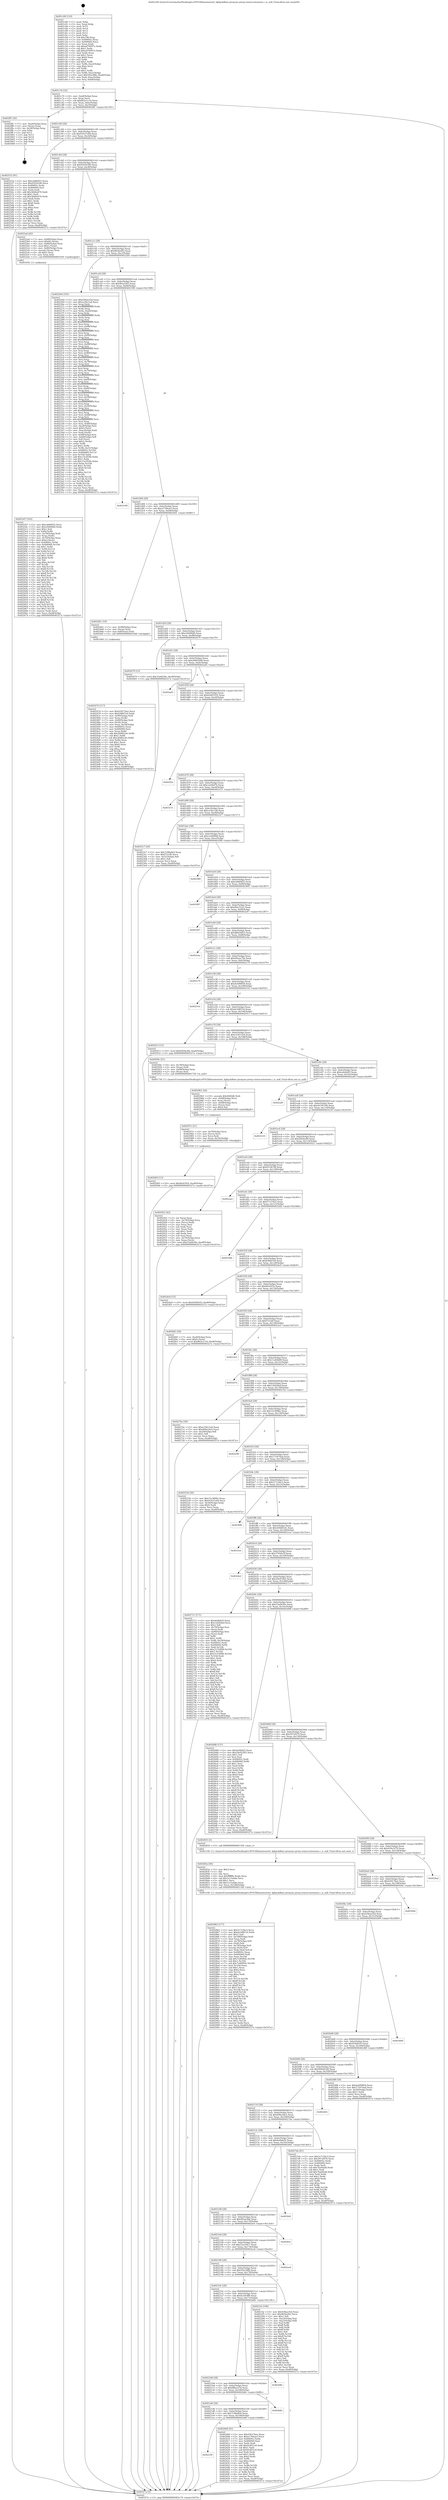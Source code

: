 digraph "0x401c00" {
  label = "0x401c00 (/mnt/c/Users/mathe/Desktop/tcc/POCII/binaries/extr_kphp-kdbmc-proxymc-proxy-statsx-extension.c_is_null_Final-ollvm.out::main(0))"
  labelloc = "t"
  node[shape=record]

  Entry [label="",width=0.3,height=0.3,shape=circle,fillcolor=black,style=filled]
  "0x401c74" [label="{
     0x401c74 [32]\l
     | [instrs]\l
     &nbsp;&nbsp;0x401c74 \<+6\>: mov -0xa8(%rbp),%eax\l
     &nbsp;&nbsp;0x401c7a \<+2\>: mov %eax,%ecx\l
     &nbsp;&nbsp;0x401c7c \<+6\>: sub $0x862e1c16,%ecx\l
     &nbsp;&nbsp;0x401c82 \<+6\>: mov %eax,-0xbc(%rbp)\l
     &nbsp;&nbsp;0x401c88 \<+6\>: mov %ecx,-0xc0(%rbp)\l
     &nbsp;&nbsp;0x401c8e \<+6\>: je 0000000000402ff1 \<main+0x13f1\>\l
  }"]
  "0x402ff1" [label="{
     0x402ff1 [24]\l
     | [instrs]\l
     &nbsp;&nbsp;0x402ff1 \<+7\>: mov -0xa0(%rbp),%rax\l
     &nbsp;&nbsp;0x402ff8 \<+2\>: mov (%rax),%eax\l
     &nbsp;&nbsp;0x402ffa \<+4\>: lea -0x28(%rbp),%rsp\l
     &nbsp;&nbsp;0x402ffe \<+1\>: pop %rbx\l
     &nbsp;&nbsp;0x402fff \<+2\>: pop %r12\l
     &nbsp;&nbsp;0x403001 \<+2\>: pop %r13\l
     &nbsp;&nbsp;0x403003 \<+2\>: pop %r14\l
     &nbsp;&nbsp;0x403005 \<+2\>: pop %r15\l
     &nbsp;&nbsp;0x403007 \<+1\>: pop %rbp\l
     &nbsp;&nbsp;0x403008 \<+1\>: ret\l
  }"]
  "0x401c94" [label="{
     0x401c94 [28]\l
     | [instrs]\l
     &nbsp;&nbsp;0x401c94 \<+5\>: jmp 0000000000401c99 \<main+0x99\>\l
     &nbsp;&nbsp;0x401c99 \<+6\>: mov -0xbc(%rbp),%eax\l
     &nbsp;&nbsp;0x401c9f \<+5\>: sub $0x91627a04,%eax\l
     &nbsp;&nbsp;0x401ca4 \<+6\>: mov %eax,-0xc4(%rbp)\l
     &nbsp;&nbsp;0x401caa \<+6\>: je 0000000000402552 \<main+0x952\>\l
  }"]
  Exit [label="",width=0.3,height=0.3,shape=circle,fillcolor=black,style=filled,peripheries=2]
  "0x402552" [label="{
     0x402552 [91]\l
     | [instrs]\l
     &nbsp;&nbsp;0x402552 \<+5\>: mov $0xcdd60f25,%eax\l
     &nbsp;&nbsp;0x402557 \<+5\>: mov $0x92f34180,%ecx\l
     &nbsp;&nbsp;0x40255c \<+7\>: mov 0x40605c,%edx\l
     &nbsp;&nbsp;0x402563 \<+7\>: mov 0x406060,%esi\l
     &nbsp;&nbsp;0x40256a \<+2\>: mov %edx,%edi\l
     &nbsp;&nbsp;0x40256c \<+6\>: add $0x3d44e670,%edi\l
     &nbsp;&nbsp;0x402572 \<+3\>: sub $0x1,%edi\l
     &nbsp;&nbsp;0x402575 \<+6\>: sub $0x3d44e670,%edi\l
     &nbsp;&nbsp;0x40257b \<+3\>: imul %edi,%edx\l
     &nbsp;&nbsp;0x40257e \<+3\>: and $0x1,%edx\l
     &nbsp;&nbsp;0x402581 \<+3\>: cmp $0x0,%edx\l
     &nbsp;&nbsp;0x402584 \<+4\>: sete %r8b\l
     &nbsp;&nbsp;0x402588 \<+3\>: cmp $0xa,%esi\l
     &nbsp;&nbsp;0x40258b \<+4\>: setl %r9b\l
     &nbsp;&nbsp;0x40258f \<+3\>: mov %r8b,%r10b\l
     &nbsp;&nbsp;0x402592 \<+3\>: and %r9b,%r10b\l
     &nbsp;&nbsp;0x402595 \<+3\>: xor %r9b,%r8b\l
     &nbsp;&nbsp;0x402598 \<+3\>: or %r8b,%r10b\l
     &nbsp;&nbsp;0x40259b \<+4\>: test $0x1,%r10b\l
     &nbsp;&nbsp;0x40259f \<+3\>: cmovne %ecx,%eax\l
     &nbsp;&nbsp;0x4025a2 \<+6\>: mov %eax,-0xa8(%rbp)\l
     &nbsp;&nbsp;0x4025a8 \<+5\>: jmp 000000000040327a \<main+0x167a\>\l
  }"]
  "0x401cb0" [label="{
     0x401cb0 [28]\l
     | [instrs]\l
     &nbsp;&nbsp;0x401cb0 \<+5\>: jmp 0000000000401cb5 \<main+0xb5\>\l
     &nbsp;&nbsp;0x401cb5 \<+6\>: mov -0xbc(%rbp),%eax\l
     &nbsp;&nbsp;0x401cbb \<+5\>: sub $0x92f34180,%eax\l
     &nbsp;&nbsp;0x401cc0 \<+6\>: mov %eax,-0xc8(%rbp)\l
     &nbsp;&nbsp;0x401cc6 \<+6\>: je 00000000004025ad \<main+0x9ad\>\l
  }"]
  "0x402993" [label="{
     0x402993 [15]\l
     | [instrs]\l
     &nbsp;&nbsp;0x402993 \<+10\>: movl $0xfdc63f1b,-0xa8(%rbp)\l
     &nbsp;&nbsp;0x40299d \<+5\>: jmp 000000000040327a \<main+0x167a\>\l
  }"]
  "0x4025ad" [label="{
     0x4025ad [42]\l
     | [instrs]\l
     &nbsp;&nbsp;0x4025ad \<+7\>: mov -0x88(%rbp),%rax\l
     &nbsp;&nbsp;0x4025b4 \<+6\>: movl $0x64,(%rax)\l
     &nbsp;&nbsp;0x4025ba \<+4\>: mov -0x80(%rbp),%rax\l
     &nbsp;&nbsp;0x4025be \<+6\>: movl $0x1,(%rax)\l
     &nbsp;&nbsp;0x4025c4 \<+4\>: mov -0x80(%rbp),%rax\l
     &nbsp;&nbsp;0x4025c8 \<+3\>: movslq (%rax),%rax\l
     &nbsp;&nbsp;0x4025cb \<+4\>: shl $0x2,%rax\l
     &nbsp;&nbsp;0x4025cf \<+3\>: mov %rax,%rdi\l
     &nbsp;&nbsp;0x4025d2 \<+5\>: call 0000000000401050 \<malloc@plt\>\l
     | [calls]\l
     &nbsp;&nbsp;0x401050 \{1\} (unknown)\l
  }"]
  "0x401ccc" [label="{
     0x401ccc [28]\l
     | [instrs]\l
     &nbsp;&nbsp;0x401ccc \<+5\>: jmp 0000000000401cd1 \<main+0xd1\>\l
     &nbsp;&nbsp;0x401cd1 \<+6\>: mov -0xbc(%rbp),%eax\l
     &nbsp;&nbsp;0x401cd7 \<+5\>: sub $0x9b5bef42,%eax\l
     &nbsp;&nbsp;0x401cdc \<+6\>: mov %eax,-0xcc(%rbp)\l
     &nbsp;&nbsp;0x401ce2 \<+6\>: je 0000000000402264 \<main+0x664\>\l
  }"]
  "0x40297e" [label="{
     0x40297e [21]\l
     | [instrs]\l
     &nbsp;&nbsp;0x40297e \<+4\>: mov -0x78(%rbp),%rcx\l
     &nbsp;&nbsp;0x402982 \<+3\>: mov (%rcx),%rcx\l
     &nbsp;&nbsp;0x402985 \<+3\>: mov %rcx,%rdi\l
     &nbsp;&nbsp;0x402988 \<+6\>: mov %eax,-0x18c(%rbp)\l
     &nbsp;&nbsp;0x40298e \<+5\>: call 0000000000401030 \<free@plt\>\l
     | [calls]\l
     &nbsp;&nbsp;0x401030 \{1\} (unknown)\l
  }"]
  "0x402264" [label="{
     0x402264 [355]\l
     | [instrs]\l
     &nbsp;&nbsp;0x402264 \<+5\>: mov $0x438aa35d,%eax\l
     &nbsp;&nbsp;0x402269 \<+5\>: mov $0xca3bc1a8,%ecx\l
     &nbsp;&nbsp;0x40226e \<+3\>: mov %rsp,%rdx\l
     &nbsp;&nbsp;0x402271 \<+4\>: add $0xfffffffffffffff0,%rdx\l
     &nbsp;&nbsp;0x402275 \<+3\>: mov %rdx,%rsp\l
     &nbsp;&nbsp;0x402278 \<+7\>: mov %rdx,-0xa0(%rbp)\l
     &nbsp;&nbsp;0x40227f \<+3\>: mov %rsp,%rdx\l
     &nbsp;&nbsp;0x402282 \<+4\>: add $0xfffffffffffffff0,%rdx\l
     &nbsp;&nbsp;0x402286 \<+3\>: mov %rdx,%rsp\l
     &nbsp;&nbsp;0x402289 \<+3\>: mov %rsp,%rsi\l
     &nbsp;&nbsp;0x40228c \<+4\>: add $0xfffffffffffffff0,%rsi\l
     &nbsp;&nbsp;0x402290 \<+3\>: mov %rsi,%rsp\l
     &nbsp;&nbsp;0x402293 \<+7\>: mov %rsi,-0x98(%rbp)\l
     &nbsp;&nbsp;0x40229a \<+3\>: mov %rsp,%rsi\l
     &nbsp;&nbsp;0x40229d \<+4\>: add $0xfffffffffffffff0,%rsi\l
     &nbsp;&nbsp;0x4022a1 \<+3\>: mov %rsi,%rsp\l
     &nbsp;&nbsp;0x4022a4 \<+7\>: mov %rsi,-0x90(%rbp)\l
     &nbsp;&nbsp;0x4022ab \<+3\>: mov %rsp,%rsi\l
     &nbsp;&nbsp;0x4022ae \<+4\>: add $0xfffffffffffffff0,%rsi\l
     &nbsp;&nbsp;0x4022b2 \<+3\>: mov %rsi,%rsp\l
     &nbsp;&nbsp;0x4022b5 \<+7\>: mov %rsi,-0x88(%rbp)\l
     &nbsp;&nbsp;0x4022bc \<+3\>: mov %rsp,%rsi\l
     &nbsp;&nbsp;0x4022bf \<+4\>: add $0xfffffffffffffff0,%rsi\l
     &nbsp;&nbsp;0x4022c3 \<+3\>: mov %rsi,%rsp\l
     &nbsp;&nbsp;0x4022c6 \<+4\>: mov %rsi,-0x80(%rbp)\l
     &nbsp;&nbsp;0x4022ca \<+3\>: mov %rsp,%rsi\l
     &nbsp;&nbsp;0x4022cd \<+4\>: add $0xfffffffffffffff0,%rsi\l
     &nbsp;&nbsp;0x4022d1 \<+3\>: mov %rsi,%rsp\l
     &nbsp;&nbsp;0x4022d4 \<+4\>: mov %rsi,-0x78(%rbp)\l
     &nbsp;&nbsp;0x4022d8 \<+3\>: mov %rsp,%rsi\l
     &nbsp;&nbsp;0x4022db \<+4\>: add $0xfffffffffffffff0,%rsi\l
     &nbsp;&nbsp;0x4022df \<+3\>: mov %rsi,%rsp\l
     &nbsp;&nbsp;0x4022e2 \<+4\>: mov %rsi,-0x70(%rbp)\l
     &nbsp;&nbsp;0x4022e6 \<+3\>: mov %rsp,%rsi\l
     &nbsp;&nbsp;0x4022e9 \<+4\>: add $0xfffffffffffffff0,%rsi\l
     &nbsp;&nbsp;0x4022ed \<+3\>: mov %rsi,%rsp\l
     &nbsp;&nbsp;0x4022f0 \<+4\>: mov %rsi,-0x68(%rbp)\l
     &nbsp;&nbsp;0x4022f4 \<+3\>: mov %rsp,%rsi\l
     &nbsp;&nbsp;0x4022f7 \<+4\>: add $0xfffffffffffffff0,%rsi\l
     &nbsp;&nbsp;0x4022fb \<+3\>: mov %rsi,%rsp\l
     &nbsp;&nbsp;0x4022fe \<+4\>: mov %rsi,-0x60(%rbp)\l
     &nbsp;&nbsp;0x402302 \<+3\>: mov %rsp,%rsi\l
     &nbsp;&nbsp;0x402305 \<+4\>: add $0xfffffffffffffff0,%rsi\l
     &nbsp;&nbsp;0x402309 \<+3\>: mov %rsi,%rsp\l
     &nbsp;&nbsp;0x40230c \<+4\>: mov %rsi,-0x58(%rbp)\l
     &nbsp;&nbsp;0x402310 \<+3\>: mov %rsp,%rsi\l
     &nbsp;&nbsp;0x402313 \<+4\>: add $0xfffffffffffffff0,%rsi\l
     &nbsp;&nbsp;0x402317 \<+3\>: mov %rsi,%rsp\l
     &nbsp;&nbsp;0x40231a \<+4\>: mov %rsi,-0x50(%rbp)\l
     &nbsp;&nbsp;0x40231e \<+3\>: mov %rsp,%rsi\l
     &nbsp;&nbsp;0x402321 \<+4\>: add $0xfffffffffffffff0,%rsi\l
     &nbsp;&nbsp;0x402325 \<+3\>: mov %rsi,%rsp\l
     &nbsp;&nbsp;0x402328 \<+4\>: mov %rsi,-0x48(%rbp)\l
     &nbsp;&nbsp;0x40232c \<+3\>: mov %rsp,%rsi\l
     &nbsp;&nbsp;0x40232f \<+4\>: add $0xfffffffffffffff0,%rsi\l
     &nbsp;&nbsp;0x402333 \<+3\>: mov %rsi,%rsp\l
     &nbsp;&nbsp;0x402336 \<+4\>: mov %rsi,-0x40(%rbp)\l
     &nbsp;&nbsp;0x40233a \<+7\>: mov -0xa0(%rbp),%rsi\l
     &nbsp;&nbsp;0x402341 \<+6\>: movl $0x0,(%rsi)\l
     &nbsp;&nbsp;0x402347 \<+6\>: mov -0xac(%rbp),%edi\l
     &nbsp;&nbsp;0x40234d \<+2\>: mov %edi,(%rdx)\l
     &nbsp;&nbsp;0x40234f \<+7\>: mov -0x98(%rbp),%rsi\l
     &nbsp;&nbsp;0x402356 \<+7\>: mov -0xb8(%rbp),%r8\l
     &nbsp;&nbsp;0x40235d \<+3\>: mov %r8,(%rsi)\l
     &nbsp;&nbsp;0x402360 \<+3\>: cmpl $0x2,(%rdx)\l
     &nbsp;&nbsp;0x402363 \<+4\>: setne %r9b\l
     &nbsp;&nbsp;0x402367 \<+4\>: and $0x1,%r9b\l
     &nbsp;&nbsp;0x40236b \<+4\>: mov %r9b,-0x31(%rbp)\l
     &nbsp;&nbsp;0x40236f \<+8\>: mov 0x40605c,%r10d\l
     &nbsp;&nbsp;0x402377 \<+8\>: mov 0x406060,%r11d\l
     &nbsp;&nbsp;0x40237f \<+3\>: mov %r10d,%ebx\l
     &nbsp;&nbsp;0x402382 \<+6\>: add $0x13e2f24b,%ebx\l
     &nbsp;&nbsp;0x402388 \<+3\>: sub $0x1,%ebx\l
     &nbsp;&nbsp;0x40238b \<+6\>: sub $0x13e2f24b,%ebx\l
     &nbsp;&nbsp;0x402391 \<+4\>: imul %ebx,%r10d\l
     &nbsp;&nbsp;0x402395 \<+4\>: and $0x1,%r10d\l
     &nbsp;&nbsp;0x402399 \<+4\>: cmp $0x0,%r10d\l
     &nbsp;&nbsp;0x40239d \<+4\>: sete %r9b\l
     &nbsp;&nbsp;0x4023a1 \<+4\>: cmp $0xa,%r11d\l
     &nbsp;&nbsp;0x4023a5 \<+4\>: setl %r14b\l
     &nbsp;&nbsp;0x4023a9 \<+3\>: mov %r9b,%r15b\l
     &nbsp;&nbsp;0x4023ac \<+3\>: and %r14b,%r15b\l
     &nbsp;&nbsp;0x4023af \<+3\>: xor %r14b,%r9b\l
     &nbsp;&nbsp;0x4023b2 \<+3\>: or %r9b,%r15b\l
     &nbsp;&nbsp;0x4023b5 \<+4\>: test $0x1,%r15b\l
     &nbsp;&nbsp;0x4023b9 \<+3\>: cmovne %ecx,%eax\l
     &nbsp;&nbsp;0x4023bc \<+6\>: mov %eax,-0xa8(%rbp)\l
     &nbsp;&nbsp;0x4023c2 \<+5\>: jmp 000000000040327a \<main+0x167a\>\l
  }"]
  "0x401ce8" [label="{
     0x401ce8 [28]\l
     | [instrs]\l
     &nbsp;&nbsp;0x401ce8 \<+5\>: jmp 0000000000401ced \<main+0xed\>\l
     &nbsp;&nbsp;0x401ced \<+6\>: mov -0xbc(%rbp),%eax\l
     &nbsp;&nbsp;0x401cf3 \<+5\>: sub $0x9fca3263,%eax\l
     &nbsp;&nbsp;0x401cf8 \<+6\>: mov %eax,-0xd0(%rbp)\l
     &nbsp;&nbsp;0x401cfe \<+6\>: je 0000000000403198 \<main+0x1598\>\l
  }"]
  "0x402961" [label="{
     0x402961 [29]\l
     | [instrs]\l
     &nbsp;&nbsp;0x402961 \<+10\>: movabs $0x4040d6,%rdi\l
     &nbsp;&nbsp;0x40296b \<+4\>: mov -0x68(%rbp),%rcx\l
     &nbsp;&nbsp;0x40296f \<+2\>: mov %eax,(%rcx)\l
     &nbsp;&nbsp;0x402971 \<+4\>: mov -0x68(%rbp),%rcx\l
     &nbsp;&nbsp;0x402975 \<+2\>: mov (%rcx),%esi\l
     &nbsp;&nbsp;0x402977 \<+2\>: mov $0x0,%al\l
     &nbsp;&nbsp;0x402979 \<+5\>: call 0000000000401040 \<printf@plt\>\l
     | [calls]\l
     &nbsp;&nbsp;0x401040 \{1\} (unknown)\l
  }"]
  "0x403198" [label="{
     0x403198\l
  }", style=dashed]
  "0x401d04" [label="{
     0x401d04 [28]\l
     | [instrs]\l
     &nbsp;&nbsp;0x401d04 \<+5\>: jmp 0000000000401d09 \<main+0x109\>\l
     &nbsp;&nbsp;0x401d09 \<+6\>: mov -0xbc(%rbp),%eax\l
     &nbsp;&nbsp;0x401d0f \<+5\>: sub $0xa1784aa3,%eax\l
     &nbsp;&nbsp;0x401d14 \<+6\>: mov %eax,-0xd4(%rbp)\l
     &nbsp;&nbsp;0x401d1a \<+6\>: je 0000000000402461 \<main+0x861\>\l
  }"]
  "0x402862" [label="{
     0x402862 [177]\l
     | [instrs]\l
     &nbsp;&nbsp;0x402862 \<+5\>: mov $0x217c5bc3,%ecx\l
     &nbsp;&nbsp;0x402867 \<+5\>: mov $0xde3d8514,%edx\l
     &nbsp;&nbsp;0x40286c \<+3\>: mov $0x1,%sil\l
     &nbsp;&nbsp;0x40286f \<+6\>: mov -0x188(%rbp),%edi\l
     &nbsp;&nbsp;0x402875 \<+3\>: imul %eax,%edi\l
     &nbsp;&nbsp;0x402878 \<+4\>: mov -0x78(%rbp),%r8\l
     &nbsp;&nbsp;0x40287c \<+3\>: mov (%r8),%r8\l
     &nbsp;&nbsp;0x40287f \<+4\>: mov -0x70(%rbp),%r9\l
     &nbsp;&nbsp;0x402883 \<+3\>: movslq (%r9),%r9\l
     &nbsp;&nbsp;0x402886 \<+4\>: mov %edi,(%r8,%r9,4)\l
     &nbsp;&nbsp;0x40288a \<+7\>: mov 0x40605c,%eax\l
     &nbsp;&nbsp;0x402891 \<+7\>: mov 0x406060,%edi\l
     &nbsp;&nbsp;0x402898 \<+3\>: mov %eax,%r10d\l
     &nbsp;&nbsp;0x40289b \<+7\>: add $0x7cd0904c,%r10d\l
     &nbsp;&nbsp;0x4028a2 \<+4\>: sub $0x1,%r10d\l
     &nbsp;&nbsp;0x4028a6 \<+7\>: sub $0x7cd0904c,%r10d\l
     &nbsp;&nbsp;0x4028ad \<+4\>: imul %r10d,%eax\l
     &nbsp;&nbsp;0x4028b1 \<+3\>: and $0x1,%eax\l
     &nbsp;&nbsp;0x4028b4 \<+3\>: cmp $0x0,%eax\l
     &nbsp;&nbsp;0x4028b7 \<+4\>: sete %r11b\l
     &nbsp;&nbsp;0x4028bb \<+3\>: cmp $0xa,%edi\l
     &nbsp;&nbsp;0x4028be \<+3\>: setl %bl\l
     &nbsp;&nbsp;0x4028c1 \<+3\>: mov %r11b,%r14b\l
     &nbsp;&nbsp;0x4028c4 \<+4\>: xor $0xff,%r14b\l
     &nbsp;&nbsp;0x4028c8 \<+3\>: mov %bl,%r15b\l
     &nbsp;&nbsp;0x4028cb \<+4\>: xor $0xff,%r15b\l
     &nbsp;&nbsp;0x4028cf \<+4\>: xor $0x1,%sil\l
     &nbsp;&nbsp;0x4028d3 \<+3\>: mov %r14b,%r12b\l
     &nbsp;&nbsp;0x4028d6 \<+4\>: and $0xff,%r12b\l
     &nbsp;&nbsp;0x4028da \<+3\>: and %sil,%r11b\l
     &nbsp;&nbsp;0x4028dd \<+3\>: mov %r15b,%r13b\l
     &nbsp;&nbsp;0x4028e0 \<+4\>: and $0xff,%r13b\l
     &nbsp;&nbsp;0x4028e4 \<+3\>: and %sil,%bl\l
     &nbsp;&nbsp;0x4028e7 \<+3\>: or %r11b,%r12b\l
     &nbsp;&nbsp;0x4028ea \<+3\>: or %bl,%r13b\l
     &nbsp;&nbsp;0x4028ed \<+3\>: xor %r13b,%r12b\l
     &nbsp;&nbsp;0x4028f0 \<+3\>: or %r15b,%r14b\l
     &nbsp;&nbsp;0x4028f3 \<+4\>: xor $0xff,%r14b\l
     &nbsp;&nbsp;0x4028f7 \<+4\>: or $0x1,%sil\l
     &nbsp;&nbsp;0x4028fb \<+3\>: and %sil,%r14b\l
     &nbsp;&nbsp;0x4028fe \<+3\>: or %r14b,%r12b\l
     &nbsp;&nbsp;0x402901 \<+4\>: test $0x1,%r12b\l
     &nbsp;&nbsp;0x402905 \<+3\>: cmovne %edx,%ecx\l
     &nbsp;&nbsp;0x402908 \<+6\>: mov %ecx,-0xa8(%rbp)\l
     &nbsp;&nbsp;0x40290e \<+5\>: jmp 000000000040327a \<main+0x167a\>\l
  }"]
  "0x402461" [label="{
     0x402461 [19]\l
     | [instrs]\l
     &nbsp;&nbsp;0x402461 \<+7\>: mov -0x98(%rbp),%rax\l
     &nbsp;&nbsp;0x402468 \<+3\>: mov (%rax),%rax\l
     &nbsp;&nbsp;0x40246b \<+4\>: mov 0x8(%rax),%rdi\l
     &nbsp;&nbsp;0x40246f \<+5\>: call 0000000000401060 \<atoi@plt\>\l
     | [calls]\l
     &nbsp;&nbsp;0x401060 \{1\} (unknown)\l
  }"]
  "0x401d20" [label="{
     0x401d20 [28]\l
     | [instrs]\l
     &nbsp;&nbsp;0x401d20 \<+5\>: jmp 0000000000401d25 \<main+0x125\>\l
     &nbsp;&nbsp;0x401d25 \<+6\>: mov -0xbc(%rbp),%eax\l
     &nbsp;&nbsp;0x401d2b \<+5\>: sub $0xa5b6f4d0,%eax\l
     &nbsp;&nbsp;0x401d30 \<+6\>: mov %eax,-0xd8(%rbp)\l
     &nbsp;&nbsp;0x401d36 \<+6\>: je 0000000000402679 \<main+0xa79\>\l
  }"]
  "0x40283a" [label="{
     0x40283a [40]\l
     | [instrs]\l
     &nbsp;&nbsp;0x40283a \<+5\>: mov $0x2,%ecx\l
     &nbsp;&nbsp;0x40283f \<+1\>: cltd\l
     &nbsp;&nbsp;0x402840 \<+2\>: idiv %ecx\l
     &nbsp;&nbsp;0x402842 \<+6\>: imul $0xfffffffe,%edx,%ecx\l
     &nbsp;&nbsp;0x402848 \<+6\>: sub $0x1e15a6de,%ecx\l
     &nbsp;&nbsp;0x40284e \<+3\>: add $0x1,%ecx\l
     &nbsp;&nbsp;0x402851 \<+6\>: add $0x1e15a6de,%ecx\l
     &nbsp;&nbsp;0x402857 \<+6\>: mov %ecx,-0x188(%rbp)\l
     &nbsp;&nbsp;0x40285d \<+5\>: call 0000000000401160 \<next_i\>\l
     | [calls]\l
     &nbsp;&nbsp;0x401160 \{1\} (/mnt/c/Users/mathe/Desktop/tcc/POCII/binaries/extr_kphp-kdbmc-proxymc-proxy-statsx-extension.c_is_null_Final-ollvm.out::next_i)\l
  }"]
  "0x402679" [label="{
     0x402679 [15]\l
     | [instrs]\l
     &nbsp;&nbsp;0x402679 \<+10\>: movl $0x33a6b30e,-0xa8(%rbp)\l
     &nbsp;&nbsp;0x402683 \<+5\>: jmp 000000000040327a \<main+0x167a\>\l
  }"]
  "0x401d3c" [label="{
     0x401d3c [28]\l
     | [instrs]\l
     &nbsp;&nbsp;0x401d3c \<+5\>: jmp 0000000000401d41 \<main+0x141\>\l
     &nbsp;&nbsp;0x401d41 \<+6\>: mov -0xbc(%rbp),%eax\l
     &nbsp;&nbsp;0x401d47 \<+5\>: sub $0xa9465b48,%eax\l
     &nbsp;&nbsp;0x401d4c \<+6\>: mov %eax,-0xdc(%rbp)\l
     &nbsp;&nbsp;0x401d52 \<+6\>: je 0000000000402ad5 \<main+0xed5\>\l
  }"]
  "0x4025d7" [label="{
     0x4025d7 [162]\l
     | [instrs]\l
     &nbsp;&nbsp;0x4025d7 \<+5\>: mov $0xcdd60f25,%ecx\l
     &nbsp;&nbsp;0x4025dc \<+5\>: mov $0xa5b6f4d0,%edx\l
     &nbsp;&nbsp;0x4025e1 \<+3\>: mov $0x1,%sil\l
     &nbsp;&nbsp;0x4025e4 \<+3\>: xor %r8d,%r8d\l
     &nbsp;&nbsp;0x4025e7 \<+4\>: mov -0x78(%rbp),%rdi\l
     &nbsp;&nbsp;0x4025eb \<+3\>: mov %rax,(%rdi)\l
     &nbsp;&nbsp;0x4025ee \<+4\>: mov -0x70(%rbp),%rax\l
     &nbsp;&nbsp;0x4025f2 \<+6\>: movl $0x0,(%rax)\l
     &nbsp;&nbsp;0x4025f8 \<+8\>: mov 0x40605c,%r9d\l
     &nbsp;&nbsp;0x402600 \<+8\>: mov 0x406060,%r10d\l
     &nbsp;&nbsp;0x402608 \<+4\>: sub $0x1,%r8d\l
     &nbsp;&nbsp;0x40260c \<+3\>: mov %r9d,%r11d\l
     &nbsp;&nbsp;0x40260f \<+3\>: add %r8d,%r11d\l
     &nbsp;&nbsp;0x402612 \<+4\>: imul %r11d,%r9d\l
     &nbsp;&nbsp;0x402616 \<+4\>: and $0x1,%r9d\l
     &nbsp;&nbsp;0x40261a \<+4\>: cmp $0x0,%r9d\l
     &nbsp;&nbsp;0x40261e \<+3\>: sete %bl\l
     &nbsp;&nbsp;0x402621 \<+4\>: cmp $0xa,%r10d\l
     &nbsp;&nbsp;0x402625 \<+4\>: setl %r14b\l
     &nbsp;&nbsp;0x402629 \<+3\>: mov %bl,%r15b\l
     &nbsp;&nbsp;0x40262c \<+4\>: xor $0xff,%r15b\l
     &nbsp;&nbsp;0x402630 \<+3\>: mov %r14b,%r12b\l
     &nbsp;&nbsp;0x402633 \<+4\>: xor $0xff,%r12b\l
     &nbsp;&nbsp;0x402637 \<+4\>: xor $0x0,%sil\l
     &nbsp;&nbsp;0x40263b \<+3\>: mov %r15b,%r13b\l
     &nbsp;&nbsp;0x40263e \<+4\>: and $0x0,%r13b\l
     &nbsp;&nbsp;0x402642 \<+3\>: and %sil,%bl\l
     &nbsp;&nbsp;0x402645 \<+3\>: mov %r12b,%al\l
     &nbsp;&nbsp;0x402648 \<+2\>: and $0x0,%al\l
     &nbsp;&nbsp;0x40264a \<+3\>: and %sil,%r14b\l
     &nbsp;&nbsp;0x40264d \<+3\>: or %bl,%r13b\l
     &nbsp;&nbsp;0x402650 \<+3\>: or %r14b,%al\l
     &nbsp;&nbsp;0x402653 \<+3\>: xor %al,%r13b\l
     &nbsp;&nbsp;0x402656 \<+3\>: or %r12b,%r15b\l
     &nbsp;&nbsp;0x402659 \<+4\>: xor $0xff,%r15b\l
     &nbsp;&nbsp;0x40265d \<+4\>: or $0x0,%sil\l
     &nbsp;&nbsp;0x402661 \<+3\>: and %sil,%r15b\l
     &nbsp;&nbsp;0x402664 \<+3\>: or %r15b,%r13b\l
     &nbsp;&nbsp;0x402667 \<+4\>: test $0x1,%r13b\l
     &nbsp;&nbsp;0x40266b \<+3\>: cmovne %edx,%ecx\l
     &nbsp;&nbsp;0x40266e \<+6\>: mov %ecx,-0xa8(%rbp)\l
     &nbsp;&nbsp;0x402674 \<+5\>: jmp 000000000040327a \<main+0x167a\>\l
  }"]
  "0x402ad5" [label="{
     0x402ad5\l
  }", style=dashed]
  "0x401d58" [label="{
     0x401d58 [28]\l
     | [instrs]\l
     &nbsp;&nbsp;0x401d58 \<+5\>: jmp 0000000000401d5d \<main+0x15d\>\l
     &nbsp;&nbsp;0x401d5d \<+6\>: mov -0xbc(%rbp),%eax\l
     &nbsp;&nbsp;0x401d63 \<+5\>: sub $0xb2dd7032,%eax\l
     &nbsp;&nbsp;0x401d68 \<+6\>: mov %eax,-0xe0(%rbp)\l
     &nbsp;&nbsp;0x401d6e \<+6\>: je 0000000000402f2e \<main+0x132e\>\l
  }"]
  "0x402474" [label="{
     0x402474 [117]\l
     | [instrs]\l
     &nbsp;&nbsp;0x402474 \<+5\>: mov $0x43017bee,%ecx\l
     &nbsp;&nbsp;0x402479 \<+5\>: mov $0xfc88d7e9,%edx\l
     &nbsp;&nbsp;0x40247e \<+7\>: mov -0x90(%rbp),%rdi\l
     &nbsp;&nbsp;0x402485 \<+2\>: mov %eax,(%rdi)\l
     &nbsp;&nbsp;0x402487 \<+7\>: mov -0x90(%rbp),%rdi\l
     &nbsp;&nbsp;0x40248e \<+2\>: mov (%rdi),%eax\l
     &nbsp;&nbsp;0x402490 \<+3\>: mov %eax,-0x30(%rbp)\l
     &nbsp;&nbsp;0x402493 \<+7\>: mov 0x40605c,%eax\l
     &nbsp;&nbsp;0x40249a \<+7\>: mov 0x406060,%esi\l
     &nbsp;&nbsp;0x4024a1 \<+3\>: mov %eax,%r8d\l
     &nbsp;&nbsp;0x4024a4 \<+7\>: add $0x26982c0e,%r8d\l
     &nbsp;&nbsp;0x4024ab \<+4\>: sub $0x1,%r8d\l
     &nbsp;&nbsp;0x4024af \<+7\>: sub $0x26982c0e,%r8d\l
     &nbsp;&nbsp;0x4024b6 \<+4\>: imul %r8d,%eax\l
     &nbsp;&nbsp;0x4024ba \<+3\>: and $0x1,%eax\l
     &nbsp;&nbsp;0x4024bd \<+3\>: cmp $0x0,%eax\l
     &nbsp;&nbsp;0x4024c0 \<+4\>: sete %r9b\l
     &nbsp;&nbsp;0x4024c4 \<+3\>: cmp $0xa,%esi\l
     &nbsp;&nbsp;0x4024c7 \<+4\>: setl %r10b\l
     &nbsp;&nbsp;0x4024cb \<+3\>: mov %r9b,%r11b\l
     &nbsp;&nbsp;0x4024ce \<+3\>: and %r10b,%r11b\l
     &nbsp;&nbsp;0x4024d1 \<+3\>: xor %r10b,%r9b\l
     &nbsp;&nbsp;0x4024d4 \<+3\>: or %r9b,%r11b\l
     &nbsp;&nbsp;0x4024d7 \<+4\>: test $0x1,%r11b\l
     &nbsp;&nbsp;0x4024db \<+3\>: cmovne %edx,%ecx\l
     &nbsp;&nbsp;0x4024de \<+6\>: mov %ecx,-0xa8(%rbp)\l
     &nbsp;&nbsp;0x4024e4 \<+5\>: jmp 000000000040327a \<main+0x167a\>\l
  }"]
  "0x402f2e" [label="{
     0x402f2e\l
  }", style=dashed]
  "0x401d74" [label="{
     0x401d74 [28]\l
     | [instrs]\l
     &nbsp;&nbsp;0x401d74 \<+5\>: jmp 0000000000401d79 \<main+0x179\>\l
     &nbsp;&nbsp;0x401d79 \<+6\>: mov -0xbc(%rbp),%eax\l
     &nbsp;&nbsp;0x401d7f \<+5\>: sub $0xca2d4d7b,%eax\l
     &nbsp;&nbsp;0x401d84 \<+6\>: mov %eax,-0xe4(%rbp)\l
     &nbsp;&nbsp;0x401d8a \<+6\>: je 0000000000403151 \<main+0x1551\>\l
  }"]
  "0x4021f0" [label="{
     0x4021f0\l
  }", style=dashed]
  "0x403151" [label="{
     0x403151\l
  }", style=dashed]
  "0x401d90" [label="{
     0x401d90 [28]\l
     | [instrs]\l
     &nbsp;&nbsp;0x401d90 \<+5\>: jmp 0000000000401d95 \<main+0x195\>\l
     &nbsp;&nbsp;0x401d95 \<+6\>: mov -0xbc(%rbp),%eax\l
     &nbsp;&nbsp;0x401d9b \<+5\>: sub $0xca3bc1a8,%eax\l
     &nbsp;&nbsp;0x401da0 \<+6\>: mov %eax,-0xe8(%rbp)\l
     &nbsp;&nbsp;0x401da6 \<+6\>: je 00000000004023c7 \<main+0x7c7\>\l
  }"]
  "0x402406" [label="{
     0x402406 [91]\l
     | [instrs]\l
     &nbsp;&nbsp;0x402406 \<+5\>: mov $0x43017bee,%eax\l
     &nbsp;&nbsp;0x40240b \<+5\>: mov $0xa1784aa3,%ecx\l
     &nbsp;&nbsp;0x402410 \<+7\>: mov 0x40605c,%edx\l
     &nbsp;&nbsp;0x402417 \<+7\>: mov 0x406060,%esi\l
     &nbsp;&nbsp;0x40241e \<+2\>: mov %edx,%edi\l
     &nbsp;&nbsp;0x402420 \<+6\>: add $0x9c4f21e0,%edi\l
     &nbsp;&nbsp;0x402426 \<+3\>: sub $0x1,%edi\l
     &nbsp;&nbsp;0x402429 \<+6\>: sub $0x9c4f21e0,%edi\l
     &nbsp;&nbsp;0x40242f \<+3\>: imul %edi,%edx\l
     &nbsp;&nbsp;0x402432 \<+3\>: and $0x1,%edx\l
     &nbsp;&nbsp;0x402435 \<+3\>: cmp $0x0,%edx\l
     &nbsp;&nbsp;0x402438 \<+4\>: sete %r8b\l
     &nbsp;&nbsp;0x40243c \<+3\>: cmp $0xa,%esi\l
     &nbsp;&nbsp;0x40243f \<+4\>: setl %r9b\l
     &nbsp;&nbsp;0x402443 \<+3\>: mov %r8b,%r10b\l
     &nbsp;&nbsp;0x402446 \<+3\>: and %r9b,%r10b\l
     &nbsp;&nbsp;0x402449 \<+3\>: xor %r9b,%r8b\l
     &nbsp;&nbsp;0x40244c \<+3\>: or %r8b,%r10b\l
     &nbsp;&nbsp;0x40244f \<+4\>: test $0x1,%r10b\l
     &nbsp;&nbsp;0x402453 \<+3\>: cmovne %ecx,%eax\l
     &nbsp;&nbsp;0x402456 \<+6\>: mov %eax,-0xa8(%rbp)\l
     &nbsp;&nbsp;0x40245c \<+5\>: jmp 000000000040327a \<main+0x167a\>\l
  }"]
  "0x4023c7" [label="{
     0x4023c7 [30]\l
     | [instrs]\l
     &nbsp;&nbsp;0x4023c7 \<+5\>: mov $0x7c98a8e4,%eax\l
     &nbsp;&nbsp;0x4023cc \<+5\>: mov $0xf721d0,%ecx\l
     &nbsp;&nbsp;0x4023d1 \<+3\>: mov -0x31(%rbp),%dl\l
     &nbsp;&nbsp;0x4023d4 \<+3\>: test $0x1,%dl\l
     &nbsp;&nbsp;0x4023d7 \<+3\>: cmovne %ecx,%eax\l
     &nbsp;&nbsp;0x4023da \<+6\>: mov %eax,-0xa8(%rbp)\l
     &nbsp;&nbsp;0x4023e0 \<+5\>: jmp 000000000040327a \<main+0x167a\>\l
  }"]
  "0x401dac" [label="{
     0x401dac [28]\l
     | [instrs]\l
     &nbsp;&nbsp;0x401dac \<+5\>: jmp 0000000000401db1 \<main+0x1b1\>\l
     &nbsp;&nbsp;0x401db1 \<+6\>: mov -0xbc(%rbp),%eax\l
     &nbsp;&nbsp;0x401db7 \<+5\>: sub $0xcce8489d,%eax\l
     &nbsp;&nbsp;0x401dbc \<+6\>: mov %eax,-0xec(%rbp)\l
     &nbsp;&nbsp;0x401dc2 \<+6\>: je 00000000004029fd \<main+0xdfd\>\l
  }"]
  "0x4021d4" [label="{
     0x4021d4 [28]\l
     | [instrs]\l
     &nbsp;&nbsp;0x4021d4 \<+5\>: jmp 00000000004021d9 \<main+0x5d9\>\l
     &nbsp;&nbsp;0x4021d9 \<+6\>: mov -0xbc(%rbp),%eax\l
     &nbsp;&nbsp;0x4021df \<+5\>: sub $0x7c98a8e4,%eax\l
     &nbsp;&nbsp;0x4021e4 \<+6\>: mov %eax,-0x184(%rbp)\l
     &nbsp;&nbsp;0x4021ea \<+6\>: je 0000000000402406 \<main+0x806\>\l
  }"]
  "0x4029fd" [label="{
     0x4029fd\l
  }", style=dashed]
  "0x401dc8" [label="{
     0x401dc8 [28]\l
     | [instrs]\l
     &nbsp;&nbsp;0x401dc8 \<+5\>: jmp 0000000000401dcd \<main+0x1cd\>\l
     &nbsp;&nbsp;0x401dcd \<+6\>: mov -0xbc(%rbp),%eax\l
     &nbsp;&nbsp;0x401dd3 \<+5\>: sub $0xcdd60f25,%eax\l
     &nbsp;&nbsp;0x401dd8 \<+6\>: mov %eax,-0xf0(%rbp)\l
     &nbsp;&nbsp;0x401dde \<+6\>: je 0000000000403087 \<main+0x1487\>\l
  }"]
  "0x402b8c" [label="{
     0x402b8c\l
  }", style=dashed]
  "0x403087" [label="{
     0x403087\l
  }", style=dashed]
  "0x401de4" [label="{
     0x401de4 [28]\l
     | [instrs]\l
     &nbsp;&nbsp;0x401de4 \<+5\>: jmp 0000000000401de9 \<main+0x1e9\>\l
     &nbsp;&nbsp;0x401de9 \<+6\>: mov -0xbc(%rbp),%eax\l
     &nbsp;&nbsp;0x401def \<+5\>: sub $0xd0ac52a5,%eax\l
     &nbsp;&nbsp;0x401df4 \<+6\>: mov %eax,-0xf4(%rbp)\l
     &nbsp;&nbsp;0x401dfa \<+6\>: je 0000000000402e87 \<main+0x1287\>\l
  }"]
  "0x4021b8" [label="{
     0x4021b8 [28]\l
     | [instrs]\l
     &nbsp;&nbsp;0x4021b8 \<+5\>: jmp 00000000004021bd \<main+0x5bd\>\l
     &nbsp;&nbsp;0x4021bd \<+6\>: mov -0xbc(%rbp),%eax\l
     &nbsp;&nbsp;0x4021c3 \<+5\>: sub $0x6f8ee27d,%eax\l
     &nbsp;&nbsp;0x4021c8 \<+6\>: mov %eax,-0x180(%rbp)\l
     &nbsp;&nbsp;0x4021ce \<+6\>: je 0000000000402b8c \<main+0xf8c\>\l
  }"]
  "0x402e87" [label="{
     0x402e87\l
  }", style=dashed]
  "0x401e00" [label="{
     0x401e00 [28]\l
     | [instrs]\l
     &nbsp;&nbsp;0x401e00 \<+5\>: jmp 0000000000401e05 \<main+0x205\>\l
     &nbsp;&nbsp;0x401e05 \<+6\>: mov -0xbc(%rbp),%eax\l
     &nbsp;&nbsp;0x401e0b \<+5\>: sub $0xd8024453,%eax\l
     &nbsp;&nbsp;0x401e10 \<+6\>: mov %eax,-0xf8(%rbp)\l
     &nbsp;&nbsp;0x401e16 \<+6\>: je 0000000000402c6a \<main+0x106a\>\l
  }"]
  "0x402d8c" [label="{
     0x402d8c\l
  }", style=dashed]
  "0x402c6a" [label="{
     0x402c6a\l
  }", style=dashed]
  "0x401e1c" [label="{
     0x401e1c [28]\l
     | [instrs]\l
     &nbsp;&nbsp;0x401e1c \<+5\>: jmp 0000000000401e21 \<main+0x221\>\l
     &nbsp;&nbsp;0x401e21 \<+6\>: mov -0xbc(%rbp),%eax\l
     &nbsp;&nbsp;0x401e27 \<+5\>: sub $0xd9eaa75b,%eax\l
     &nbsp;&nbsp;0x401e2c \<+6\>: mov %eax,-0xfc(%rbp)\l
     &nbsp;&nbsp;0x401e32 \<+6\>: je 0000000000402c79 \<main+0x1079\>\l
  }"]
  "0x401c00" [label="{
     0x401c00 [116]\l
     | [instrs]\l
     &nbsp;&nbsp;0x401c00 \<+1\>: push %rbp\l
     &nbsp;&nbsp;0x401c01 \<+3\>: mov %rsp,%rbp\l
     &nbsp;&nbsp;0x401c04 \<+2\>: push %r15\l
     &nbsp;&nbsp;0x401c06 \<+2\>: push %r14\l
     &nbsp;&nbsp;0x401c08 \<+2\>: push %r13\l
     &nbsp;&nbsp;0x401c0a \<+2\>: push %r12\l
     &nbsp;&nbsp;0x401c0c \<+1\>: push %rbx\l
     &nbsp;&nbsp;0x401c0d \<+7\>: sub $0x198,%rsp\l
     &nbsp;&nbsp;0x401c14 \<+7\>: mov 0x40605c,%eax\l
     &nbsp;&nbsp;0x401c1b \<+7\>: mov 0x406060,%ecx\l
     &nbsp;&nbsp;0x401c22 \<+2\>: mov %eax,%edx\l
     &nbsp;&nbsp;0x401c24 \<+6\>: sub $0xad76097e,%edx\l
     &nbsp;&nbsp;0x401c2a \<+3\>: sub $0x1,%edx\l
     &nbsp;&nbsp;0x401c2d \<+6\>: add $0xad76097e,%edx\l
     &nbsp;&nbsp;0x401c33 \<+3\>: imul %edx,%eax\l
     &nbsp;&nbsp;0x401c36 \<+3\>: and $0x1,%eax\l
     &nbsp;&nbsp;0x401c39 \<+3\>: cmp $0x0,%eax\l
     &nbsp;&nbsp;0x401c3c \<+4\>: sete %r8b\l
     &nbsp;&nbsp;0x401c40 \<+4\>: and $0x1,%r8b\l
     &nbsp;&nbsp;0x401c44 \<+7\>: mov %r8b,-0xa2(%rbp)\l
     &nbsp;&nbsp;0x401c4b \<+3\>: cmp $0xa,%ecx\l
     &nbsp;&nbsp;0x401c4e \<+4\>: setl %r8b\l
     &nbsp;&nbsp;0x401c52 \<+4\>: and $0x1,%r8b\l
     &nbsp;&nbsp;0x401c56 \<+7\>: mov %r8b,-0xa1(%rbp)\l
     &nbsp;&nbsp;0x401c5d \<+10\>: movl $0x5f2e38fb,-0xa8(%rbp)\l
     &nbsp;&nbsp;0x401c67 \<+6\>: mov %edi,-0xac(%rbp)\l
     &nbsp;&nbsp;0x401c6d \<+7\>: mov %rsi,-0xb8(%rbp)\l
  }"]
  "0x402c79" [label="{
     0x402c79\l
  }", style=dashed]
  "0x401e38" [label="{
     0x401e38 [28]\l
     | [instrs]\l
     &nbsp;&nbsp;0x401e38 \<+5\>: jmp 0000000000401e3d \<main+0x23d\>\l
     &nbsp;&nbsp;0x401e3d \<+6\>: mov -0xbc(%rbp),%eax\l
     &nbsp;&nbsp;0x401e43 \<+5\>: sub $0xdc699858,%eax\l
     &nbsp;&nbsp;0x401e48 \<+6\>: mov %eax,-0x100(%rbp)\l
     &nbsp;&nbsp;0x401e4e \<+6\>: je 0000000000402516 \<main+0x916\>\l
  }"]
  "0x40327a" [label="{
     0x40327a [5]\l
     | [instrs]\l
     &nbsp;&nbsp;0x40327a \<+5\>: jmp 0000000000401c74 \<main+0x74\>\l
  }"]
  "0x402516" [label="{
     0x402516\l
  }", style=dashed]
  "0x401e54" [label="{
     0x401e54 [28]\l
     | [instrs]\l
     &nbsp;&nbsp;0x401e54 \<+5\>: jmp 0000000000401e59 \<main+0x259\>\l
     &nbsp;&nbsp;0x401e59 \<+6\>: mov -0xbc(%rbp),%eax\l
     &nbsp;&nbsp;0x401e5f \<+5\>: sub $0xde3d8514,%eax\l
     &nbsp;&nbsp;0x401e64 \<+6\>: mov %eax,-0x104(%rbp)\l
     &nbsp;&nbsp;0x401e6a \<+6\>: je 0000000000402913 \<main+0xd13\>\l
  }"]
  "0x40219c" [label="{
     0x40219c [28]\l
     | [instrs]\l
     &nbsp;&nbsp;0x40219c \<+5\>: jmp 00000000004021a1 \<main+0x5a1\>\l
     &nbsp;&nbsp;0x4021a1 \<+6\>: mov -0xbc(%rbp),%eax\l
     &nbsp;&nbsp;0x4021a7 \<+5\>: sub $0x6c29c8f6,%eax\l
     &nbsp;&nbsp;0x4021ac \<+6\>: mov %eax,-0x17c(%rbp)\l
     &nbsp;&nbsp;0x4021b2 \<+6\>: je 0000000000402d8c \<main+0x118c\>\l
  }"]
  "0x402913" [label="{
     0x402913 [15]\l
     | [instrs]\l
     &nbsp;&nbsp;0x402913 \<+10\>: movl $0xf282bc84,-0xa8(%rbp)\l
     &nbsp;&nbsp;0x40291d \<+5\>: jmp 000000000040327a \<main+0x167a\>\l
  }"]
  "0x401e70" [label="{
     0x401e70 [28]\l
     | [instrs]\l
     &nbsp;&nbsp;0x401e70 \<+5\>: jmp 0000000000401e75 \<main+0x275\>\l
     &nbsp;&nbsp;0x401e75 \<+6\>: mov -0xbc(%rbp),%eax\l
     &nbsp;&nbsp;0x401e7b \<+5\>: sub $0xe33613a9,%eax\l
     &nbsp;&nbsp;0x401e80 \<+6\>: mov %eax,-0x108(%rbp)\l
     &nbsp;&nbsp;0x401e86 \<+6\>: je 000000000040294c \<main+0xd4c\>\l
  }"]
  "0x4021fa" [label="{
     0x4021fa [106]\l
     | [instrs]\l
     &nbsp;&nbsp;0x4021fa \<+5\>: mov $0x438aa35d,%eax\l
     &nbsp;&nbsp;0x4021ff \<+5\>: mov $0x9b5bef42,%ecx\l
     &nbsp;&nbsp;0x402204 \<+2\>: mov $0x1,%dl\l
     &nbsp;&nbsp;0x402206 \<+7\>: mov -0xa2(%rbp),%sil\l
     &nbsp;&nbsp;0x40220d \<+7\>: mov -0xa1(%rbp),%dil\l
     &nbsp;&nbsp;0x402214 \<+3\>: mov %sil,%r8b\l
     &nbsp;&nbsp;0x402217 \<+4\>: xor $0xff,%r8b\l
     &nbsp;&nbsp;0x40221b \<+3\>: mov %dil,%r9b\l
     &nbsp;&nbsp;0x40221e \<+4\>: xor $0xff,%r9b\l
     &nbsp;&nbsp;0x402222 \<+3\>: xor $0x1,%dl\l
     &nbsp;&nbsp;0x402225 \<+3\>: mov %r8b,%r10b\l
     &nbsp;&nbsp;0x402228 \<+4\>: and $0xff,%r10b\l
     &nbsp;&nbsp;0x40222c \<+3\>: and %dl,%sil\l
     &nbsp;&nbsp;0x40222f \<+3\>: mov %r9b,%r11b\l
     &nbsp;&nbsp;0x402232 \<+4\>: and $0xff,%r11b\l
     &nbsp;&nbsp;0x402236 \<+3\>: and %dl,%dil\l
     &nbsp;&nbsp;0x402239 \<+3\>: or %sil,%r10b\l
     &nbsp;&nbsp;0x40223c \<+3\>: or %dil,%r11b\l
     &nbsp;&nbsp;0x40223f \<+3\>: xor %r11b,%r10b\l
     &nbsp;&nbsp;0x402242 \<+3\>: or %r9b,%r8b\l
     &nbsp;&nbsp;0x402245 \<+4\>: xor $0xff,%r8b\l
     &nbsp;&nbsp;0x402249 \<+3\>: or $0x1,%dl\l
     &nbsp;&nbsp;0x40224c \<+3\>: and %dl,%r8b\l
     &nbsp;&nbsp;0x40224f \<+3\>: or %r8b,%r10b\l
     &nbsp;&nbsp;0x402252 \<+4\>: test $0x1,%r10b\l
     &nbsp;&nbsp;0x402256 \<+3\>: cmovne %ecx,%eax\l
     &nbsp;&nbsp;0x402259 \<+6\>: mov %eax,-0xa8(%rbp)\l
     &nbsp;&nbsp;0x40225f \<+5\>: jmp 000000000040327a \<main+0x167a\>\l
  }"]
  "0x40294c" [label="{
     0x40294c [21]\l
     | [instrs]\l
     &nbsp;&nbsp;0x40294c \<+4\>: mov -0x78(%rbp),%rax\l
     &nbsp;&nbsp;0x402950 \<+3\>: mov (%rax),%rdi\l
     &nbsp;&nbsp;0x402953 \<+7\>: mov -0x88(%rbp),%rax\l
     &nbsp;&nbsp;0x40295a \<+2\>: mov (%rax),%esi\l
     &nbsp;&nbsp;0x40295c \<+5\>: call 0000000000401730 \<is_null\>\l
     | [calls]\l
     &nbsp;&nbsp;0x401730 \{1\} (/mnt/c/Users/mathe/Desktop/tcc/POCII/binaries/extr_kphp-kdbmc-proxymc-proxy-statsx-extension.c_is_null_Final-ollvm.out::is_null)\l
  }"]
  "0x401e8c" [label="{
     0x401e8c [28]\l
     | [instrs]\l
     &nbsp;&nbsp;0x401e8c \<+5\>: jmp 0000000000401e91 \<main+0x291\>\l
     &nbsp;&nbsp;0x401e91 \<+6\>: mov -0xbc(%rbp),%eax\l
     &nbsp;&nbsp;0x401e97 \<+5\>: sub $0xeafebb03,%eax\l
     &nbsp;&nbsp;0x401e9c \<+6\>: mov %eax,-0x10c(%rbp)\l
     &nbsp;&nbsp;0x401ea2 \<+6\>: je 0000000000402af9 \<main+0xef9\>\l
  }"]
  "0x402180" [label="{
     0x402180 [28]\l
     | [instrs]\l
     &nbsp;&nbsp;0x402180 \<+5\>: jmp 0000000000402185 \<main+0x585\>\l
     &nbsp;&nbsp;0x402185 \<+6\>: mov -0xbc(%rbp),%eax\l
     &nbsp;&nbsp;0x40218b \<+5\>: sub $0x5f2e38fb,%eax\l
     &nbsp;&nbsp;0x402190 \<+6\>: mov %eax,-0x178(%rbp)\l
     &nbsp;&nbsp;0x402196 \<+6\>: je 00000000004021fa \<main+0x5fa\>\l
  }"]
  "0x402af9" [label="{
     0x402af9\l
  }", style=dashed]
  "0x401ea8" [label="{
     0x401ea8 [28]\l
     | [instrs]\l
     &nbsp;&nbsp;0x401ea8 \<+5\>: jmp 0000000000401ead \<main+0x2ad\>\l
     &nbsp;&nbsp;0x401ead \<+6\>: mov -0xbc(%rbp),%eax\l
     &nbsp;&nbsp;0x401eb3 \<+5\>: sub $0xeb195146,%eax\l
     &nbsp;&nbsp;0x401eb8 \<+6\>: mov %eax,-0x110(%rbp)\l
     &nbsp;&nbsp;0x401ebe \<+6\>: je 0000000000403218 \<main+0x1618\>\l
  }"]
  "0x402ac6" [label="{
     0x402ac6\l
  }", style=dashed]
  "0x403218" [label="{
     0x403218\l
  }", style=dashed]
  "0x401ec4" [label="{
     0x401ec4 [28]\l
     | [instrs]\l
     &nbsp;&nbsp;0x401ec4 \<+5\>: jmp 0000000000401ec9 \<main+0x2c9\>\l
     &nbsp;&nbsp;0x401ec9 \<+6\>: mov -0xbc(%rbp),%eax\l
     &nbsp;&nbsp;0x401ecf \<+5\>: sub $0xf282bc84,%eax\l
     &nbsp;&nbsp;0x401ed4 \<+6\>: mov %eax,-0x114(%rbp)\l
     &nbsp;&nbsp;0x401eda \<+6\>: je 0000000000402922 \<main+0xd22\>\l
  }"]
  "0x402164" [label="{
     0x402164 [28]\l
     | [instrs]\l
     &nbsp;&nbsp;0x402164 \<+5\>: jmp 0000000000402169 \<main+0x569\>\l
     &nbsp;&nbsp;0x402169 \<+6\>: mov -0xbc(%rbp),%eax\l
     &nbsp;&nbsp;0x40216f \<+5\>: sub $0x53a149c7,%eax\l
     &nbsp;&nbsp;0x402174 \<+6\>: mov %eax,-0x174(%rbp)\l
     &nbsp;&nbsp;0x40217a \<+6\>: je 0000000000402ac6 \<main+0xec6\>\l
  }"]
  "0x402922" [label="{
     0x402922 [42]\l
     | [instrs]\l
     &nbsp;&nbsp;0x402922 \<+2\>: xor %eax,%eax\l
     &nbsp;&nbsp;0x402924 \<+4\>: mov -0x70(%rbp),%rcx\l
     &nbsp;&nbsp;0x402928 \<+2\>: mov (%rcx),%edx\l
     &nbsp;&nbsp;0x40292a \<+2\>: mov %eax,%esi\l
     &nbsp;&nbsp;0x40292c \<+2\>: sub %edx,%esi\l
     &nbsp;&nbsp;0x40292e \<+2\>: mov %eax,%edx\l
     &nbsp;&nbsp;0x402930 \<+3\>: sub $0x1,%edx\l
     &nbsp;&nbsp;0x402933 \<+2\>: add %edx,%esi\l
     &nbsp;&nbsp;0x402935 \<+2\>: sub %esi,%eax\l
     &nbsp;&nbsp;0x402937 \<+4\>: mov -0x70(%rbp),%rcx\l
     &nbsp;&nbsp;0x40293b \<+2\>: mov %eax,(%rcx)\l
     &nbsp;&nbsp;0x40293d \<+10\>: movl $0x33a6b30e,-0xa8(%rbp)\l
     &nbsp;&nbsp;0x402947 \<+5\>: jmp 000000000040327a \<main+0x167a\>\l
  }"]
  "0x401ee0" [label="{
     0x401ee0 [28]\l
     | [instrs]\l
     &nbsp;&nbsp;0x401ee0 \<+5\>: jmp 0000000000401ee5 \<main+0x2e5\>\l
     &nbsp;&nbsp;0x401ee5 \<+6\>: mov -0xbc(%rbp),%eax\l
     &nbsp;&nbsp;0x401eeb \<+5\>: sub $0xf553b78f,%eax\l
     &nbsp;&nbsp;0x401ef0 \<+6\>: mov %eax,-0x118(%rbp)\l
     &nbsp;&nbsp;0x401ef6 \<+6\>: je 0000000000402ea5 \<main+0x12a5\>\l
  }"]
  "0x402fc6" [label="{
     0x402fc6\l
  }", style=dashed]
  "0x402ea5" [label="{
     0x402ea5\l
  }", style=dashed]
  "0x401efc" [label="{
     0x401efc [28]\l
     | [instrs]\l
     &nbsp;&nbsp;0x401efc \<+5\>: jmp 0000000000401f01 \<main+0x301\>\l
     &nbsp;&nbsp;0x401f01 \<+6\>: mov -0xbc(%rbp),%eax\l
     &nbsp;&nbsp;0x401f07 \<+5\>: sub $0xf71574a5,%eax\l
     &nbsp;&nbsp;0x401f0c \<+6\>: mov %eax,-0x11c(%rbp)\l
     &nbsp;&nbsp;0x401f12 \<+6\>: je 000000000040326b \<main+0x166b\>\l
  }"]
  "0x402148" [label="{
     0x402148 [28]\l
     | [instrs]\l
     &nbsp;&nbsp;0x402148 \<+5\>: jmp 000000000040214d \<main+0x54d\>\l
     &nbsp;&nbsp;0x40214d \<+6\>: mov -0xbc(%rbp),%eax\l
     &nbsp;&nbsp;0x402153 \<+5\>: sub $0x4f2ae3b4,%eax\l
     &nbsp;&nbsp;0x402158 \<+6\>: mov %eax,-0x170(%rbp)\l
     &nbsp;&nbsp;0x40215e \<+6\>: je 0000000000402fc6 \<main+0x13c6\>\l
  }"]
  "0x40326b" [label="{
     0x40326b\l
  }", style=dashed]
  "0x401f18" [label="{
     0x401f18 [28]\l
     | [instrs]\l
     &nbsp;&nbsp;0x401f18 \<+5\>: jmp 0000000000401f1d \<main+0x31d\>\l
     &nbsp;&nbsp;0x401f1d \<+6\>: mov -0xbc(%rbp),%eax\l
     &nbsp;&nbsp;0x401f23 \<+5\>: sub $0xfc88d7e9,%eax\l
     &nbsp;&nbsp;0x401f28 \<+6\>: mov %eax,-0x120(%rbp)\l
     &nbsp;&nbsp;0x401f2e \<+6\>: je 00000000004024e9 \<main+0x8e9\>\l
  }"]
  "0x4030d1" [label="{
     0x4030d1\l
  }", style=dashed]
  "0x4024e9" [label="{
     0x4024e9 [15]\l
     | [instrs]\l
     &nbsp;&nbsp;0x4024e9 \<+10\>: movl $0x4560fc03,-0xa8(%rbp)\l
     &nbsp;&nbsp;0x4024f3 \<+5\>: jmp 000000000040327a \<main+0x167a\>\l
  }"]
  "0x401f34" [label="{
     0x401f34 [28]\l
     | [instrs]\l
     &nbsp;&nbsp;0x401f34 \<+5\>: jmp 0000000000401f39 \<main+0x339\>\l
     &nbsp;&nbsp;0x401f39 \<+6\>: mov -0xbc(%rbp),%eax\l
     &nbsp;&nbsp;0x401f3f \<+5\>: sub $0xfdc63f1b,%eax\l
     &nbsp;&nbsp;0x401f44 \<+6\>: mov %eax,-0x124(%rbp)\l
     &nbsp;&nbsp;0x401f4a \<+6\>: je 0000000000402fd5 \<main+0x13d5\>\l
  }"]
  "0x40212c" [label="{
     0x40212c [28]\l
     | [instrs]\l
     &nbsp;&nbsp;0x40212c \<+5\>: jmp 0000000000402131 \<main+0x531\>\l
     &nbsp;&nbsp;0x402131 \<+6\>: mov -0xbc(%rbp),%eax\l
     &nbsp;&nbsp;0x402137 \<+5\>: sub $0x4e0bfef2,%eax\l
     &nbsp;&nbsp;0x40213c \<+6\>: mov %eax,-0x16c(%rbp)\l
     &nbsp;&nbsp;0x402142 \<+6\>: je 00000000004030d1 \<main+0x14d1\>\l
  }"]
  "0x402fd5" [label="{
     0x402fd5 [28]\l
     | [instrs]\l
     &nbsp;&nbsp;0x402fd5 \<+7\>: mov -0xa0(%rbp),%rax\l
     &nbsp;&nbsp;0x402fdc \<+6\>: movl $0x0,(%rax)\l
     &nbsp;&nbsp;0x402fe2 \<+10\>: movl $0x862e1c16,-0xa8(%rbp)\l
     &nbsp;&nbsp;0x402fec \<+5\>: jmp 000000000040327a \<main+0x167a\>\l
  }"]
  "0x401f50" [label="{
     0x401f50 [28]\l
     | [instrs]\l
     &nbsp;&nbsp;0x401f50 \<+5\>: jmp 0000000000401f55 \<main+0x355\>\l
     &nbsp;&nbsp;0x401f55 \<+6\>: mov -0xbc(%rbp),%eax\l
     &nbsp;&nbsp;0x401f5b \<+5\>: sub $0xf721d0,%eax\l
     &nbsp;&nbsp;0x401f60 \<+6\>: mov %eax,-0x128(%rbp)\l
     &nbsp;&nbsp;0x401f66 \<+6\>: je 00000000004023e5 \<main+0x7e5\>\l
  }"]
  "0x4027da" [label="{
     0x4027da [91]\l
     | [instrs]\l
     &nbsp;&nbsp;0x4027da \<+5\>: mov $0x217c5bc3,%eax\l
     &nbsp;&nbsp;0x4027df \<+5\>: mov $0x397cf470,%ecx\l
     &nbsp;&nbsp;0x4027e4 \<+7\>: mov 0x40605c,%edx\l
     &nbsp;&nbsp;0x4027eb \<+7\>: mov 0x406060,%esi\l
     &nbsp;&nbsp;0x4027f2 \<+2\>: mov %edx,%edi\l
     &nbsp;&nbsp;0x4027f4 \<+6\>: sub $0x7ba64afd,%edi\l
     &nbsp;&nbsp;0x4027fa \<+3\>: sub $0x1,%edi\l
     &nbsp;&nbsp;0x4027fd \<+6\>: add $0x7ba64afd,%edi\l
     &nbsp;&nbsp;0x402803 \<+3\>: imul %edi,%edx\l
     &nbsp;&nbsp;0x402806 \<+3\>: and $0x1,%edx\l
     &nbsp;&nbsp;0x402809 \<+3\>: cmp $0x0,%edx\l
     &nbsp;&nbsp;0x40280c \<+4\>: sete %r8b\l
     &nbsp;&nbsp;0x402810 \<+3\>: cmp $0xa,%esi\l
     &nbsp;&nbsp;0x402813 \<+4\>: setl %r9b\l
     &nbsp;&nbsp;0x402817 \<+3\>: mov %r8b,%r10b\l
     &nbsp;&nbsp;0x40281a \<+3\>: and %r9b,%r10b\l
     &nbsp;&nbsp;0x40281d \<+3\>: xor %r9b,%r8b\l
     &nbsp;&nbsp;0x402820 \<+3\>: or %r8b,%r10b\l
     &nbsp;&nbsp;0x402823 \<+4\>: test $0x1,%r10b\l
     &nbsp;&nbsp;0x402827 \<+3\>: cmovne %ecx,%eax\l
     &nbsp;&nbsp;0x40282a \<+6\>: mov %eax,-0xa8(%rbp)\l
     &nbsp;&nbsp;0x402830 \<+5\>: jmp 000000000040327a \<main+0x167a\>\l
  }"]
  "0x4023e5" [label="{
     0x4023e5\l
  }", style=dashed]
  "0x401f6c" [label="{
     0x401f6c [28]\l
     | [instrs]\l
     &nbsp;&nbsp;0x401f6c \<+5\>: jmp 0000000000401f71 \<main+0x371\>\l
     &nbsp;&nbsp;0x401f71 \<+6\>: mov -0xbc(%rbp),%eax\l
     &nbsp;&nbsp;0x401f77 \<+5\>: sub $0x11a92b08,%eax\l
     &nbsp;&nbsp;0x401f7c \<+6\>: mov %eax,-0x12c(%rbp)\l
     &nbsp;&nbsp;0x401f82 \<+6\>: je 0000000000402d7d \<main+0x117d\>\l
  }"]
  "0x402110" [label="{
     0x402110 [28]\l
     | [instrs]\l
     &nbsp;&nbsp;0x402110 \<+5\>: jmp 0000000000402115 \<main+0x515\>\l
     &nbsp;&nbsp;0x402115 \<+6\>: mov -0xbc(%rbp),%eax\l
     &nbsp;&nbsp;0x40211b \<+5\>: sub $0x499a24e5,%eax\l
     &nbsp;&nbsp;0x402120 \<+6\>: mov %eax,-0x168(%rbp)\l
     &nbsp;&nbsp;0x402126 \<+6\>: je 00000000004027da \<main+0xbda\>\l
  }"]
  "0x402d7d" [label="{
     0x402d7d\l
  }", style=dashed]
  "0x401f88" [label="{
     0x401f88 [28]\l
     | [instrs]\l
     &nbsp;&nbsp;0x401f88 \<+5\>: jmp 0000000000401f8d \<main+0x38d\>\l
     &nbsp;&nbsp;0x401f8d \<+6\>: mov -0xbc(%rbp),%eax\l
     &nbsp;&nbsp;0x401f93 \<+5\>: sub $0x12b92bef,%eax\l
     &nbsp;&nbsp;0x401f98 \<+6\>: mov %eax,-0x130(%rbp)\l
     &nbsp;&nbsp;0x401f9e \<+6\>: je 00000000004027bc \<main+0xbbc\>\l
  }"]
  "0x402d02" [label="{
     0x402d02\l
  }", style=dashed]
  "0x4027bc" [label="{
     0x4027bc [30]\l
     | [instrs]\l
     &nbsp;&nbsp;0x4027bc \<+5\>: mov $0xe33613a9,%eax\l
     &nbsp;&nbsp;0x4027c1 \<+5\>: mov $0x499a24e5,%ecx\l
     &nbsp;&nbsp;0x4027c6 \<+3\>: mov -0x29(%rbp),%dl\l
     &nbsp;&nbsp;0x4027c9 \<+3\>: test $0x1,%dl\l
     &nbsp;&nbsp;0x4027cc \<+3\>: cmovne %ecx,%eax\l
     &nbsp;&nbsp;0x4027cf \<+6\>: mov %eax,-0xa8(%rbp)\l
     &nbsp;&nbsp;0x4027d5 \<+5\>: jmp 000000000040327a \<main+0x167a\>\l
  }"]
  "0x401fa4" [label="{
     0x401fa4 [28]\l
     | [instrs]\l
     &nbsp;&nbsp;0x401fa4 \<+5\>: jmp 0000000000401fa9 \<main+0x3a9\>\l
     &nbsp;&nbsp;0x401fa9 \<+6\>: mov -0xbc(%rbp),%eax\l
     &nbsp;&nbsp;0x401faf \<+5\>: sub $0x15c3896e,%eax\l
     &nbsp;&nbsp;0x401fb4 \<+6\>: mov %eax,-0x134(%rbp)\l
     &nbsp;&nbsp;0x401fba \<+6\>: je 0000000000402e96 \<main+0x1296\>\l
  }"]
  "0x4020f4" [label="{
     0x4020f4 [28]\l
     | [instrs]\l
     &nbsp;&nbsp;0x4020f4 \<+5\>: jmp 00000000004020f9 \<main+0x4f9\>\l
     &nbsp;&nbsp;0x4020f9 \<+6\>: mov -0xbc(%rbp),%eax\l
     &nbsp;&nbsp;0x4020ff \<+5\>: sub $0x4664d1dd,%eax\l
     &nbsp;&nbsp;0x402104 \<+6\>: mov %eax,-0x164(%rbp)\l
     &nbsp;&nbsp;0x40210a \<+6\>: je 0000000000402d02 \<main+0x1102\>\l
  }"]
  "0x402e96" [label="{
     0x402e96\l
  }", style=dashed]
  "0x401fc0" [label="{
     0x401fc0 [28]\l
     | [instrs]\l
     &nbsp;&nbsp;0x401fc0 \<+5\>: jmp 0000000000401fc5 \<main+0x3c5\>\l
     &nbsp;&nbsp;0x401fc5 \<+6\>: mov -0xbc(%rbp),%eax\l
     &nbsp;&nbsp;0x401fcb \<+5\>: sub $0x175074ad,%eax\l
     &nbsp;&nbsp;0x401fd0 \<+6\>: mov %eax,-0x138(%rbp)\l
     &nbsp;&nbsp;0x401fd6 \<+6\>: je 0000000000402534 \<main+0x934\>\l
  }"]
  "0x4024f8" [label="{
     0x4024f8 [30]\l
     | [instrs]\l
     &nbsp;&nbsp;0x4024f8 \<+5\>: mov $0xdc699858,%eax\l
     &nbsp;&nbsp;0x4024fd \<+5\>: mov $0x175074ad,%ecx\l
     &nbsp;&nbsp;0x402502 \<+3\>: mov -0x30(%rbp),%edx\l
     &nbsp;&nbsp;0x402505 \<+3\>: cmp $0x1,%edx\l
     &nbsp;&nbsp;0x402508 \<+3\>: cmovl %ecx,%eax\l
     &nbsp;&nbsp;0x40250b \<+6\>: mov %eax,-0xa8(%rbp)\l
     &nbsp;&nbsp;0x402511 \<+5\>: jmp 000000000040327a \<main+0x167a\>\l
  }"]
  "0x402534" [label="{
     0x402534 [30]\l
     | [instrs]\l
     &nbsp;&nbsp;0x402534 \<+5\>: mov $0x15c3896e,%eax\l
     &nbsp;&nbsp;0x402539 \<+5\>: mov $0x91627a04,%ecx\l
     &nbsp;&nbsp;0x40253e \<+3\>: mov -0x30(%rbp),%edx\l
     &nbsp;&nbsp;0x402541 \<+3\>: cmp $0x0,%edx\l
     &nbsp;&nbsp;0x402544 \<+3\>: cmove %ecx,%eax\l
     &nbsp;&nbsp;0x402547 \<+6\>: mov %eax,-0xa8(%rbp)\l
     &nbsp;&nbsp;0x40254d \<+5\>: jmp 000000000040327a \<main+0x167a\>\l
  }"]
  "0x401fdc" [label="{
     0x401fdc [28]\l
     | [instrs]\l
     &nbsp;&nbsp;0x401fdc \<+5\>: jmp 0000000000401fe1 \<main+0x3e1\>\l
     &nbsp;&nbsp;0x401fe1 \<+6\>: mov -0xbc(%rbp),%eax\l
     &nbsp;&nbsp;0x401fe7 \<+5\>: sub $0x217c5bc3,%eax\l
     &nbsp;&nbsp;0x401fec \<+6\>: mov %eax,-0x13c(%rbp)\l
     &nbsp;&nbsp;0x401ff2 \<+6\>: je 00000000004030f6 \<main+0x14f6\>\l
  }"]
  "0x4020d8" [label="{
     0x4020d8 [28]\l
     | [instrs]\l
     &nbsp;&nbsp;0x4020d8 \<+5\>: jmp 00000000004020dd \<main+0x4dd\>\l
     &nbsp;&nbsp;0x4020dd \<+6\>: mov -0xbc(%rbp),%eax\l
     &nbsp;&nbsp;0x4020e3 \<+5\>: sub $0x4560fc03,%eax\l
     &nbsp;&nbsp;0x4020e8 \<+6\>: mov %eax,-0x160(%rbp)\l
     &nbsp;&nbsp;0x4020ee \<+6\>: je 00000000004024f8 \<main+0x8f8\>\l
  }"]
  "0x4030f6" [label="{
     0x4030f6\l
  }", style=dashed]
  "0x401ff8" [label="{
     0x401ff8 [28]\l
     | [instrs]\l
     &nbsp;&nbsp;0x401ff8 \<+5\>: jmp 0000000000401ffd \<main+0x3fd\>\l
     &nbsp;&nbsp;0x401ffd \<+6\>: mov -0xbc(%rbp),%eax\l
     &nbsp;&nbsp;0x402003 \<+5\>: sub $0x269d61d1,%eax\l
     &nbsp;&nbsp;0x402008 \<+6\>: mov %eax,-0x140(%rbp)\l
     &nbsp;&nbsp;0x40200e \<+6\>: je 00000000004031ee \<main+0x15ee\>\l
  }"]
  "0x403009" [label="{
     0x403009\l
  }", style=dashed]
  "0x4031ee" [label="{
     0x4031ee\l
  }", style=dashed]
  "0x402014" [label="{
     0x402014 [28]\l
     | [instrs]\l
     &nbsp;&nbsp;0x402014 \<+5\>: jmp 0000000000402019 \<main+0x419\>\l
     &nbsp;&nbsp;0x402019 \<+6\>: mov -0xbc(%rbp),%eax\l
     &nbsp;&nbsp;0x40201f \<+5\>: sub $0x27050e3f,%eax\l
     &nbsp;&nbsp;0x402024 \<+6\>: mov %eax,-0x144(%rbp)\l
     &nbsp;&nbsp;0x40202a \<+6\>: je 0000000000402de2 \<main+0x11e2\>\l
  }"]
  "0x4020bc" [label="{
     0x4020bc [28]\l
     | [instrs]\l
     &nbsp;&nbsp;0x4020bc \<+5\>: jmp 00000000004020c1 \<main+0x4c1\>\l
     &nbsp;&nbsp;0x4020c1 \<+6\>: mov -0xbc(%rbp),%eax\l
     &nbsp;&nbsp;0x4020c7 \<+5\>: sub $0x438aa35d,%eax\l
     &nbsp;&nbsp;0x4020cc \<+6\>: mov %eax,-0x15c(%rbp)\l
     &nbsp;&nbsp;0x4020d2 \<+6\>: je 0000000000403009 \<main+0x1409\>\l
  }"]
  "0x402de2" [label="{
     0x402de2\l
  }", style=dashed]
  "0x402030" [label="{
     0x402030 [28]\l
     | [instrs]\l
     &nbsp;&nbsp;0x402030 \<+5\>: jmp 0000000000402035 \<main+0x435\>\l
     &nbsp;&nbsp;0x402035 \<+6\>: mov -0xbc(%rbp),%eax\l
     &nbsp;&nbsp;0x40203b \<+5\>: sub $0x29e933b5,%eax\l
     &nbsp;&nbsp;0x402040 \<+6\>: mov %eax,-0x148(%rbp)\l
     &nbsp;&nbsp;0x402046 \<+6\>: je 0000000000402711 \<main+0xb11\>\l
  }"]
  "0x40304e" [label="{
     0x40304e\l
  }", style=dashed]
  "0x402711" [label="{
     0x402711 [171]\l
     | [instrs]\l
     &nbsp;&nbsp;0x402711 \<+5\>: mov $0x4e0bfef2,%eax\l
     &nbsp;&nbsp;0x402716 \<+5\>: mov $0x12b92bef,%ecx\l
     &nbsp;&nbsp;0x40271b \<+2\>: mov $0x1,%dl\l
     &nbsp;&nbsp;0x40271d \<+4\>: mov -0x70(%rbp),%rsi\l
     &nbsp;&nbsp;0x402721 \<+2\>: mov (%rsi),%edi\l
     &nbsp;&nbsp;0x402723 \<+4\>: mov -0x80(%rbp),%rsi\l
     &nbsp;&nbsp;0x402727 \<+2\>: cmp (%rsi),%edi\l
     &nbsp;&nbsp;0x402729 \<+4\>: setl %r8b\l
     &nbsp;&nbsp;0x40272d \<+4\>: and $0x1,%r8b\l
     &nbsp;&nbsp;0x402731 \<+4\>: mov %r8b,-0x29(%rbp)\l
     &nbsp;&nbsp;0x402735 \<+7\>: mov 0x40605c,%edi\l
     &nbsp;&nbsp;0x40273c \<+8\>: mov 0x406060,%r9d\l
     &nbsp;&nbsp;0x402744 \<+3\>: mov %edi,%r10d\l
     &nbsp;&nbsp;0x402747 \<+7\>: add $0x21254f98,%r10d\l
     &nbsp;&nbsp;0x40274e \<+4\>: sub $0x1,%r10d\l
     &nbsp;&nbsp;0x402752 \<+7\>: sub $0x21254f98,%r10d\l
     &nbsp;&nbsp;0x402759 \<+4\>: imul %r10d,%edi\l
     &nbsp;&nbsp;0x40275d \<+3\>: and $0x1,%edi\l
     &nbsp;&nbsp;0x402760 \<+3\>: cmp $0x0,%edi\l
     &nbsp;&nbsp;0x402763 \<+4\>: sete %r8b\l
     &nbsp;&nbsp;0x402767 \<+4\>: cmp $0xa,%r9d\l
     &nbsp;&nbsp;0x40276b \<+4\>: setl %r11b\l
     &nbsp;&nbsp;0x40276f \<+3\>: mov %r8b,%bl\l
     &nbsp;&nbsp;0x402772 \<+3\>: xor $0xff,%bl\l
     &nbsp;&nbsp;0x402775 \<+3\>: mov %r11b,%r14b\l
     &nbsp;&nbsp;0x402778 \<+4\>: xor $0xff,%r14b\l
     &nbsp;&nbsp;0x40277c \<+3\>: xor $0x1,%dl\l
     &nbsp;&nbsp;0x40277f \<+3\>: mov %bl,%r15b\l
     &nbsp;&nbsp;0x402782 \<+4\>: and $0xff,%r15b\l
     &nbsp;&nbsp;0x402786 \<+3\>: and %dl,%r8b\l
     &nbsp;&nbsp;0x402789 \<+3\>: mov %r14b,%r12b\l
     &nbsp;&nbsp;0x40278c \<+4\>: and $0xff,%r12b\l
     &nbsp;&nbsp;0x402790 \<+3\>: and %dl,%r11b\l
     &nbsp;&nbsp;0x402793 \<+3\>: or %r8b,%r15b\l
     &nbsp;&nbsp;0x402796 \<+3\>: or %r11b,%r12b\l
     &nbsp;&nbsp;0x402799 \<+3\>: xor %r12b,%r15b\l
     &nbsp;&nbsp;0x40279c \<+3\>: or %r14b,%bl\l
     &nbsp;&nbsp;0x40279f \<+3\>: xor $0xff,%bl\l
     &nbsp;&nbsp;0x4027a2 \<+3\>: or $0x1,%dl\l
     &nbsp;&nbsp;0x4027a5 \<+2\>: and %dl,%bl\l
     &nbsp;&nbsp;0x4027a7 \<+3\>: or %bl,%r15b\l
     &nbsp;&nbsp;0x4027aa \<+4\>: test $0x1,%r15b\l
     &nbsp;&nbsp;0x4027ae \<+3\>: cmovne %ecx,%eax\l
     &nbsp;&nbsp;0x4027b1 \<+6\>: mov %eax,-0xa8(%rbp)\l
     &nbsp;&nbsp;0x4027b7 \<+5\>: jmp 000000000040327a \<main+0x167a\>\l
  }"]
  "0x40204c" [label="{
     0x40204c [28]\l
     | [instrs]\l
     &nbsp;&nbsp;0x40204c \<+5\>: jmp 0000000000402051 \<main+0x451\>\l
     &nbsp;&nbsp;0x402051 \<+6\>: mov -0xbc(%rbp),%eax\l
     &nbsp;&nbsp;0x402057 \<+5\>: sub $0x33a6b30e,%eax\l
     &nbsp;&nbsp;0x40205c \<+6\>: mov %eax,-0x14c(%rbp)\l
     &nbsp;&nbsp;0x402062 \<+6\>: je 0000000000402688 \<main+0xa88\>\l
  }"]
  "0x4020a0" [label="{
     0x4020a0 [28]\l
     | [instrs]\l
     &nbsp;&nbsp;0x4020a0 \<+5\>: jmp 00000000004020a5 \<main+0x4a5\>\l
     &nbsp;&nbsp;0x4020a5 \<+6\>: mov -0xbc(%rbp),%eax\l
     &nbsp;&nbsp;0x4020ab \<+5\>: sub $0x43017bee,%eax\l
     &nbsp;&nbsp;0x4020b0 \<+6\>: mov %eax,-0x158(%rbp)\l
     &nbsp;&nbsp;0x4020b6 \<+6\>: je 000000000040304e \<main+0x144e\>\l
  }"]
  "0x402688" [label="{
     0x402688 [137]\l
     | [instrs]\l
     &nbsp;&nbsp;0x402688 \<+5\>: mov $0x4e0bfef2,%eax\l
     &nbsp;&nbsp;0x40268d \<+5\>: mov $0x29e933b5,%ecx\l
     &nbsp;&nbsp;0x402692 \<+2\>: mov $0x1,%dl\l
     &nbsp;&nbsp;0x402694 \<+2\>: xor %esi,%esi\l
     &nbsp;&nbsp;0x402696 \<+7\>: mov 0x40605c,%edi\l
     &nbsp;&nbsp;0x40269d \<+8\>: mov 0x406060,%r8d\l
     &nbsp;&nbsp;0x4026a5 \<+3\>: sub $0x1,%esi\l
     &nbsp;&nbsp;0x4026a8 \<+3\>: mov %edi,%r9d\l
     &nbsp;&nbsp;0x4026ab \<+3\>: add %esi,%r9d\l
     &nbsp;&nbsp;0x4026ae \<+4\>: imul %r9d,%edi\l
     &nbsp;&nbsp;0x4026b2 \<+3\>: and $0x1,%edi\l
     &nbsp;&nbsp;0x4026b5 \<+3\>: cmp $0x0,%edi\l
     &nbsp;&nbsp;0x4026b8 \<+4\>: sete %r10b\l
     &nbsp;&nbsp;0x4026bc \<+4\>: cmp $0xa,%r8d\l
     &nbsp;&nbsp;0x4026c0 \<+4\>: setl %r11b\l
     &nbsp;&nbsp;0x4026c4 \<+3\>: mov %r10b,%bl\l
     &nbsp;&nbsp;0x4026c7 \<+3\>: xor $0xff,%bl\l
     &nbsp;&nbsp;0x4026ca \<+3\>: mov %r11b,%r14b\l
     &nbsp;&nbsp;0x4026cd \<+4\>: xor $0xff,%r14b\l
     &nbsp;&nbsp;0x4026d1 \<+3\>: xor $0x1,%dl\l
     &nbsp;&nbsp;0x4026d4 \<+3\>: mov %bl,%r15b\l
     &nbsp;&nbsp;0x4026d7 \<+4\>: and $0xff,%r15b\l
     &nbsp;&nbsp;0x4026db \<+3\>: and %dl,%r10b\l
     &nbsp;&nbsp;0x4026de \<+3\>: mov %r14b,%r12b\l
     &nbsp;&nbsp;0x4026e1 \<+4\>: and $0xff,%r12b\l
     &nbsp;&nbsp;0x4026e5 \<+3\>: and %dl,%r11b\l
     &nbsp;&nbsp;0x4026e8 \<+3\>: or %r10b,%r15b\l
     &nbsp;&nbsp;0x4026eb \<+3\>: or %r11b,%r12b\l
     &nbsp;&nbsp;0x4026ee \<+3\>: xor %r12b,%r15b\l
     &nbsp;&nbsp;0x4026f1 \<+3\>: or %r14b,%bl\l
     &nbsp;&nbsp;0x4026f4 \<+3\>: xor $0xff,%bl\l
     &nbsp;&nbsp;0x4026f7 \<+3\>: or $0x1,%dl\l
     &nbsp;&nbsp;0x4026fa \<+2\>: and %dl,%bl\l
     &nbsp;&nbsp;0x4026fc \<+3\>: or %bl,%r15b\l
     &nbsp;&nbsp;0x4026ff \<+4\>: test $0x1,%r15b\l
     &nbsp;&nbsp;0x402703 \<+3\>: cmovne %ecx,%eax\l
     &nbsp;&nbsp;0x402706 \<+6\>: mov %eax,-0xa8(%rbp)\l
     &nbsp;&nbsp;0x40270c \<+5\>: jmp 000000000040327a \<main+0x167a\>\l
  }"]
  "0x402068" [label="{
     0x402068 [28]\l
     | [instrs]\l
     &nbsp;&nbsp;0x402068 \<+5\>: jmp 000000000040206d \<main+0x46d\>\l
     &nbsp;&nbsp;0x40206d \<+6\>: mov -0xbc(%rbp),%eax\l
     &nbsp;&nbsp;0x402073 \<+5\>: sub $0x397cf470,%eax\l
     &nbsp;&nbsp;0x402078 \<+6\>: mov %eax,-0x150(%rbp)\l
     &nbsp;&nbsp;0x40207e \<+6\>: je 0000000000402835 \<main+0xc35\>\l
  }"]
  "0x4029a2" [label="{
     0x4029a2\l
  }", style=dashed]
  "0x402835" [label="{
     0x402835 [5]\l
     | [instrs]\l
     &nbsp;&nbsp;0x402835 \<+5\>: call 0000000000401160 \<next_i\>\l
     | [calls]\l
     &nbsp;&nbsp;0x401160 \{1\} (/mnt/c/Users/mathe/Desktop/tcc/POCII/binaries/extr_kphp-kdbmc-proxymc-proxy-statsx-extension.c_is_null_Final-ollvm.out::next_i)\l
  }"]
  "0x402084" [label="{
     0x402084 [28]\l
     | [instrs]\l
     &nbsp;&nbsp;0x402084 \<+5\>: jmp 0000000000402089 \<main+0x489\>\l
     &nbsp;&nbsp;0x402089 \<+6\>: mov -0xbc(%rbp),%eax\l
     &nbsp;&nbsp;0x40208f \<+5\>: sub $0x420e3270,%eax\l
     &nbsp;&nbsp;0x402094 \<+6\>: mov %eax,-0x154(%rbp)\l
     &nbsp;&nbsp;0x40209a \<+6\>: je 00000000004029a2 \<main+0xda2\>\l
  }"]
  Entry -> "0x401c00" [label=" 1"]
  "0x401c74" -> "0x402ff1" [label=" 1"]
  "0x401c74" -> "0x401c94" [label=" 23"]
  "0x402ff1" -> Exit [label=" 1"]
  "0x401c94" -> "0x402552" [label=" 1"]
  "0x401c94" -> "0x401cb0" [label=" 22"]
  "0x402fd5" -> "0x40327a" [label=" 1"]
  "0x401cb0" -> "0x4025ad" [label=" 1"]
  "0x401cb0" -> "0x401ccc" [label=" 21"]
  "0x402993" -> "0x40327a" [label=" 1"]
  "0x401ccc" -> "0x402264" [label=" 1"]
  "0x401ccc" -> "0x401ce8" [label=" 20"]
  "0x40297e" -> "0x402993" [label=" 1"]
  "0x401ce8" -> "0x403198" [label=" 0"]
  "0x401ce8" -> "0x401d04" [label=" 20"]
  "0x402961" -> "0x40297e" [label=" 1"]
  "0x401d04" -> "0x402461" [label=" 1"]
  "0x401d04" -> "0x401d20" [label=" 19"]
  "0x40294c" -> "0x402961" [label=" 1"]
  "0x401d20" -> "0x402679" [label=" 1"]
  "0x401d20" -> "0x401d3c" [label=" 18"]
  "0x402922" -> "0x40327a" [label=" 1"]
  "0x401d3c" -> "0x402ad5" [label=" 0"]
  "0x401d3c" -> "0x401d58" [label=" 18"]
  "0x402913" -> "0x40327a" [label=" 1"]
  "0x401d58" -> "0x402f2e" [label=" 0"]
  "0x401d58" -> "0x401d74" [label=" 18"]
  "0x402862" -> "0x40327a" [label=" 1"]
  "0x401d74" -> "0x403151" [label=" 0"]
  "0x401d74" -> "0x401d90" [label=" 18"]
  "0x40283a" -> "0x402862" [label=" 1"]
  "0x401d90" -> "0x4023c7" [label=" 1"]
  "0x401d90" -> "0x401dac" [label=" 17"]
  "0x402835" -> "0x40283a" [label=" 1"]
  "0x401dac" -> "0x4029fd" [label=" 0"]
  "0x401dac" -> "0x401dc8" [label=" 17"]
  "0x4027bc" -> "0x40327a" [label=" 2"]
  "0x401dc8" -> "0x403087" [label=" 0"]
  "0x401dc8" -> "0x401de4" [label=" 17"]
  "0x402711" -> "0x40327a" [label=" 2"]
  "0x401de4" -> "0x402e87" [label=" 0"]
  "0x401de4" -> "0x401e00" [label=" 17"]
  "0x402679" -> "0x40327a" [label=" 1"]
  "0x401e00" -> "0x402c6a" [label=" 0"]
  "0x401e00" -> "0x401e1c" [label=" 17"]
  "0x4025d7" -> "0x40327a" [label=" 1"]
  "0x401e1c" -> "0x402c79" [label=" 0"]
  "0x401e1c" -> "0x401e38" [label=" 17"]
  "0x402534" -> "0x40327a" [label=" 1"]
  "0x401e38" -> "0x402516" [label=" 0"]
  "0x401e38" -> "0x401e54" [label=" 17"]
  "0x4024f8" -> "0x40327a" [label=" 1"]
  "0x401e54" -> "0x402913" [label=" 1"]
  "0x401e54" -> "0x401e70" [label=" 16"]
  "0x4024e9" -> "0x40327a" [label=" 1"]
  "0x401e70" -> "0x40294c" [label=" 1"]
  "0x401e70" -> "0x401e8c" [label=" 15"]
  "0x402474" -> "0x40327a" [label=" 1"]
  "0x401e8c" -> "0x402af9" [label=" 0"]
  "0x401e8c" -> "0x401ea8" [label=" 15"]
  "0x402406" -> "0x40327a" [label=" 1"]
  "0x401ea8" -> "0x403218" [label=" 0"]
  "0x401ea8" -> "0x401ec4" [label=" 15"]
  "0x4021d4" -> "0x4021f0" [label=" 0"]
  "0x401ec4" -> "0x402922" [label=" 1"]
  "0x401ec4" -> "0x401ee0" [label=" 14"]
  "0x4027da" -> "0x40327a" [label=" 1"]
  "0x401ee0" -> "0x402ea5" [label=" 0"]
  "0x401ee0" -> "0x401efc" [label=" 14"]
  "0x4021b8" -> "0x4021d4" [label=" 1"]
  "0x401efc" -> "0x40326b" [label=" 0"]
  "0x401efc" -> "0x401f18" [label=" 14"]
  "0x402688" -> "0x40327a" [label=" 2"]
  "0x401f18" -> "0x4024e9" [label=" 1"]
  "0x401f18" -> "0x401f34" [label=" 13"]
  "0x40219c" -> "0x4021b8" [label=" 1"]
  "0x401f34" -> "0x402fd5" [label=" 1"]
  "0x401f34" -> "0x401f50" [label=" 12"]
  "0x4025ad" -> "0x4025d7" [label=" 1"]
  "0x401f50" -> "0x4023e5" [label=" 0"]
  "0x401f50" -> "0x401f6c" [label=" 12"]
  "0x4023c7" -> "0x40327a" [label=" 1"]
  "0x401f6c" -> "0x402d7d" [label=" 0"]
  "0x401f6c" -> "0x401f88" [label=" 12"]
  "0x402552" -> "0x40327a" [label=" 1"]
  "0x401f88" -> "0x4027bc" [label=" 2"]
  "0x401f88" -> "0x401fa4" [label=" 10"]
  "0x40327a" -> "0x401c74" [label=" 23"]
  "0x401fa4" -> "0x402e96" [label=" 0"]
  "0x401fa4" -> "0x401fc0" [label=" 10"]
  "0x4021fa" -> "0x40327a" [label=" 1"]
  "0x401fc0" -> "0x402534" [label=" 1"]
  "0x401fc0" -> "0x401fdc" [label=" 9"]
  "0x402180" -> "0x40219c" [label=" 1"]
  "0x401fdc" -> "0x4030f6" [label=" 0"]
  "0x401fdc" -> "0x401ff8" [label=" 9"]
  "0x402461" -> "0x402474" [label=" 1"]
  "0x401ff8" -> "0x4031ee" [label=" 0"]
  "0x401ff8" -> "0x402014" [label=" 9"]
  "0x402164" -> "0x402180" [label=" 2"]
  "0x402014" -> "0x402de2" [label=" 0"]
  "0x402014" -> "0x402030" [label=" 9"]
  "0x4021d4" -> "0x402406" [label=" 1"]
  "0x402030" -> "0x402711" [label=" 2"]
  "0x402030" -> "0x40204c" [label=" 7"]
  "0x402148" -> "0x402164" [label=" 2"]
  "0x40204c" -> "0x402688" [label=" 2"]
  "0x40204c" -> "0x402068" [label=" 5"]
  "0x4021b8" -> "0x402b8c" [label=" 0"]
  "0x402068" -> "0x402835" [label=" 1"]
  "0x402068" -> "0x402084" [label=" 4"]
  "0x40212c" -> "0x402148" [label=" 2"]
  "0x402084" -> "0x4029a2" [label=" 0"]
  "0x402084" -> "0x4020a0" [label=" 4"]
  "0x402148" -> "0x402fc6" [label=" 0"]
  "0x4020a0" -> "0x40304e" [label=" 0"]
  "0x4020a0" -> "0x4020bc" [label=" 4"]
  "0x402164" -> "0x402ac6" [label=" 0"]
  "0x4020bc" -> "0x403009" [label=" 0"]
  "0x4020bc" -> "0x4020d8" [label=" 4"]
  "0x402180" -> "0x4021fa" [label=" 1"]
  "0x4020d8" -> "0x4024f8" [label=" 1"]
  "0x4020d8" -> "0x4020f4" [label=" 3"]
  "0x401c00" -> "0x401c74" [label=" 1"]
  "0x4020f4" -> "0x402d02" [label=" 0"]
  "0x4020f4" -> "0x402110" [label=" 3"]
  "0x402264" -> "0x40327a" [label=" 1"]
  "0x402110" -> "0x4027da" [label=" 1"]
  "0x402110" -> "0x40212c" [label=" 2"]
  "0x40219c" -> "0x402d8c" [label=" 0"]
  "0x40212c" -> "0x4030d1" [label=" 0"]
}
